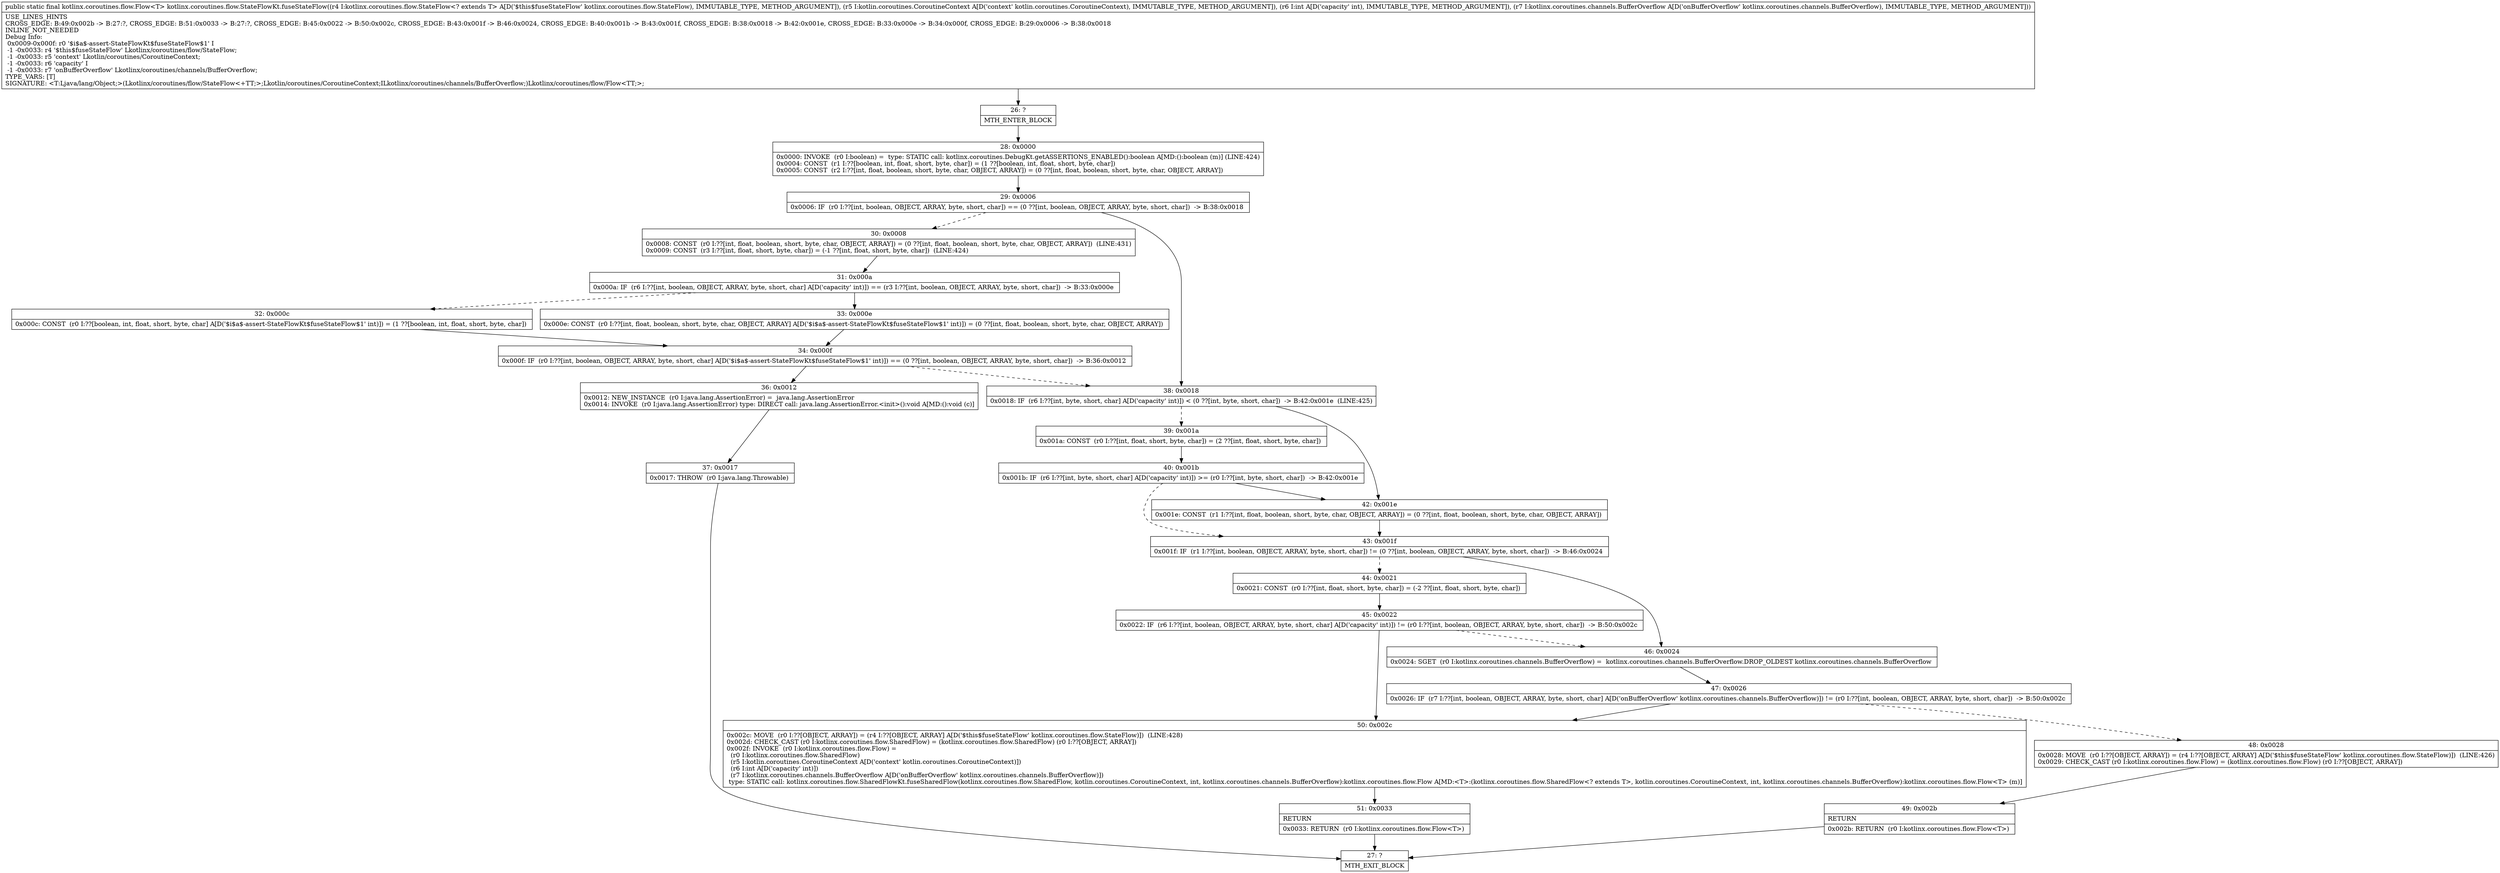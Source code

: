 digraph "CFG forkotlinx.coroutines.flow.StateFlowKt.fuseStateFlow(Lkotlinx\/coroutines\/flow\/StateFlow;Lkotlin\/coroutines\/CoroutineContext;ILkotlinx\/coroutines\/channels\/BufferOverflow;)Lkotlinx\/coroutines\/flow\/Flow;" {
Node_26 [shape=record,label="{26\:\ ?|MTH_ENTER_BLOCK\l}"];
Node_28 [shape=record,label="{28\:\ 0x0000|0x0000: INVOKE  (r0 I:boolean) =  type: STATIC call: kotlinx.coroutines.DebugKt.getASSERTIONS_ENABLED():boolean A[MD:():boolean (m)] (LINE:424)\l0x0004: CONST  (r1 I:??[boolean, int, float, short, byte, char]) = (1 ??[boolean, int, float, short, byte, char]) \l0x0005: CONST  (r2 I:??[int, float, boolean, short, byte, char, OBJECT, ARRAY]) = (0 ??[int, float, boolean, short, byte, char, OBJECT, ARRAY]) \l}"];
Node_29 [shape=record,label="{29\:\ 0x0006|0x0006: IF  (r0 I:??[int, boolean, OBJECT, ARRAY, byte, short, char]) == (0 ??[int, boolean, OBJECT, ARRAY, byte, short, char])  \-\> B:38:0x0018 \l}"];
Node_30 [shape=record,label="{30\:\ 0x0008|0x0008: CONST  (r0 I:??[int, float, boolean, short, byte, char, OBJECT, ARRAY]) = (0 ??[int, float, boolean, short, byte, char, OBJECT, ARRAY])  (LINE:431)\l0x0009: CONST  (r3 I:??[int, float, short, byte, char]) = (\-1 ??[int, float, short, byte, char])  (LINE:424)\l}"];
Node_31 [shape=record,label="{31\:\ 0x000a|0x000a: IF  (r6 I:??[int, boolean, OBJECT, ARRAY, byte, short, char] A[D('capacity' int)]) == (r3 I:??[int, boolean, OBJECT, ARRAY, byte, short, char])  \-\> B:33:0x000e \l}"];
Node_32 [shape=record,label="{32\:\ 0x000c|0x000c: CONST  (r0 I:??[boolean, int, float, short, byte, char] A[D('$i$a$\-assert\-StateFlowKt$fuseStateFlow$1' int)]) = (1 ??[boolean, int, float, short, byte, char]) \l}"];
Node_34 [shape=record,label="{34\:\ 0x000f|0x000f: IF  (r0 I:??[int, boolean, OBJECT, ARRAY, byte, short, char] A[D('$i$a$\-assert\-StateFlowKt$fuseStateFlow$1' int)]) == (0 ??[int, boolean, OBJECT, ARRAY, byte, short, char])  \-\> B:36:0x0012 \l}"];
Node_36 [shape=record,label="{36\:\ 0x0012|0x0012: NEW_INSTANCE  (r0 I:java.lang.AssertionError) =  java.lang.AssertionError \l0x0014: INVOKE  (r0 I:java.lang.AssertionError) type: DIRECT call: java.lang.AssertionError.\<init\>():void A[MD:():void (c)]\l}"];
Node_37 [shape=record,label="{37\:\ 0x0017|0x0017: THROW  (r0 I:java.lang.Throwable) \l}"];
Node_27 [shape=record,label="{27\:\ ?|MTH_EXIT_BLOCK\l}"];
Node_33 [shape=record,label="{33\:\ 0x000e|0x000e: CONST  (r0 I:??[int, float, boolean, short, byte, char, OBJECT, ARRAY] A[D('$i$a$\-assert\-StateFlowKt$fuseStateFlow$1' int)]) = (0 ??[int, float, boolean, short, byte, char, OBJECT, ARRAY]) \l}"];
Node_38 [shape=record,label="{38\:\ 0x0018|0x0018: IF  (r6 I:??[int, byte, short, char] A[D('capacity' int)]) \< (0 ??[int, byte, short, char])  \-\> B:42:0x001e  (LINE:425)\l}"];
Node_39 [shape=record,label="{39\:\ 0x001a|0x001a: CONST  (r0 I:??[int, float, short, byte, char]) = (2 ??[int, float, short, byte, char]) \l}"];
Node_40 [shape=record,label="{40\:\ 0x001b|0x001b: IF  (r6 I:??[int, byte, short, char] A[D('capacity' int)]) \>= (r0 I:??[int, byte, short, char])  \-\> B:42:0x001e \l}"];
Node_43 [shape=record,label="{43\:\ 0x001f|0x001f: IF  (r1 I:??[int, boolean, OBJECT, ARRAY, byte, short, char]) != (0 ??[int, boolean, OBJECT, ARRAY, byte, short, char])  \-\> B:46:0x0024 \l}"];
Node_44 [shape=record,label="{44\:\ 0x0021|0x0021: CONST  (r0 I:??[int, float, short, byte, char]) = (\-2 ??[int, float, short, byte, char]) \l}"];
Node_45 [shape=record,label="{45\:\ 0x0022|0x0022: IF  (r6 I:??[int, boolean, OBJECT, ARRAY, byte, short, char] A[D('capacity' int)]) != (r0 I:??[int, boolean, OBJECT, ARRAY, byte, short, char])  \-\> B:50:0x002c \l}"];
Node_50 [shape=record,label="{50\:\ 0x002c|0x002c: MOVE  (r0 I:??[OBJECT, ARRAY]) = (r4 I:??[OBJECT, ARRAY] A[D('$this$fuseStateFlow' kotlinx.coroutines.flow.StateFlow)])  (LINE:428)\l0x002d: CHECK_CAST (r0 I:kotlinx.coroutines.flow.SharedFlow) = (kotlinx.coroutines.flow.SharedFlow) (r0 I:??[OBJECT, ARRAY]) \l0x002f: INVOKE  (r0 I:kotlinx.coroutines.flow.Flow) = \l  (r0 I:kotlinx.coroutines.flow.SharedFlow)\l  (r5 I:kotlin.coroutines.CoroutineContext A[D('context' kotlin.coroutines.CoroutineContext)])\l  (r6 I:int A[D('capacity' int)])\l  (r7 I:kotlinx.coroutines.channels.BufferOverflow A[D('onBufferOverflow' kotlinx.coroutines.channels.BufferOverflow)])\l type: STATIC call: kotlinx.coroutines.flow.SharedFlowKt.fuseSharedFlow(kotlinx.coroutines.flow.SharedFlow, kotlin.coroutines.CoroutineContext, int, kotlinx.coroutines.channels.BufferOverflow):kotlinx.coroutines.flow.Flow A[MD:\<T\>:(kotlinx.coroutines.flow.SharedFlow\<? extends T\>, kotlin.coroutines.CoroutineContext, int, kotlinx.coroutines.channels.BufferOverflow):kotlinx.coroutines.flow.Flow\<T\> (m)]\l}"];
Node_51 [shape=record,label="{51\:\ 0x0033|RETURN\l|0x0033: RETURN  (r0 I:kotlinx.coroutines.flow.Flow\<T\>) \l}"];
Node_46 [shape=record,label="{46\:\ 0x0024|0x0024: SGET  (r0 I:kotlinx.coroutines.channels.BufferOverflow) =  kotlinx.coroutines.channels.BufferOverflow.DROP_OLDEST kotlinx.coroutines.channels.BufferOverflow \l}"];
Node_47 [shape=record,label="{47\:\ 0x0026|0x0026: IF  (r7 I:??[int, boolean, OBJECT, ARRAY, byte, short, char] A[D('onBufferOverflow' kotlinx.coroutines.channels.BufferOverflow)]) != (r0 I:??[int, boolean, OBJECT, ARRAY, byte, short, char])  \-\> B:50:0x002c \l}"];
Node_48 [shape=record,label="{48\:\ 0x0028|0x0028: MOVE  (r0 I:??[OBJECT, ARRAY]) = (r4 I:??[OBJECT, ARRAY] A[D('$this$fuseStateFlow' kotlinx.coroutines.flow.StateFlow)])  (LINE:426)\l0x0029: CHECK_CAST (r0 I:kotlinx.coroutines.flow.Flow) = (kotlinx.coroutines.flow.Flow) (r0 I:??[OBJECT, ARRAY]) \l}"];
Node_49 [shape=record,label="{49\:\ 0x002b|RETURN\l|0x002b: RETURN  (r0 I:kotlinx.coroutines.flow.Flow\<T\>) \l}"];
Node_42 [shape=record,label="{42\:\ 0x001e|0x001e: CONST  (r1 I:??[int, float, boolean, short, byte, char, OBJECT, ARRAY]) = (0 ??[int, float, boolean, short, byte, char, OBJECT, ARRAY]) \l}"];
MethodNode[shape=record,label="{public static final kotlinx.coroutines.flow.Flow\<T\> kotlinx.coroutines.flow.StateFlowKt.fuseStateFlow((r4 I:kotlinx.coroutines.flow.StateFlow\<? extends T\> A[D('$this$fuseStateFlow' kotlinx.coroutines.flow.StateFlow), IMMUTABLE_TYPE, METHOD_ARGUMENT]), (r5 I:kotlin.coroutines.CoroutineContext A[D('context' kotlin.coroutines.CoroutineContext), IMMUTABLE_TYPE, METHOD_ARGUMENT]), (r6 I:int A[D('capacity' int), IMMUTABLE_TYPE, METHOD_ARGUMENT]), (r7 I:kotlinx.coroutines.channels.BufferOverflow A[D('onBufferOverflow' kotlinx.coroutines.channels.BufferOverflow), IMMUTABLE_TYPE, METHOD_ARGUMENT]))  | USE_LINES_HINTS\lCROSS_EDGE: B:49:0x002b \-\> B:27:?, CROSS_EDGE: B:51:0x0033 \-\> B:27:?, CROSS_EDGE: B:45:0x0022 \-\> B:50:0x002c, CROSS_EDGE: B:43:0x001f \-\> B:46:0x0024, CROSS_EDGE: B:40:0x001b \-\> B:43:0x001f, CROSS_EDGE: B:38:0x0018 \-\> B:42:0x001e, CROSS_EDGE: B:33:0x000e \-\> B:34:0x000f, CROSS_EDGE: B:29:0x0006 \-\> B:38:0x0018\lINLINE_NOT_NEEDED\lDebug Info:\l  0x0009\-0x000f: r0 '$i$a$\-assert\-StateFlowKt$fuseStateFlow$1' I\l  \-1 \-0x0033: r4 '$this$fuseStateFlow' Lkotlinx\/coroutines\/flow\/StateFlow;\l  \-1 \-0x0033: r5 'context' Lkotlin\/coroutines\/CoroutineContext;\l  \-1 \-0x0033: r6 'capacity' I\l  \-1 \-0x0033: r7 'onBufferOverflow' Lkotlinx\/coroutines\/channels\/BufferOverflow;\lTYPE_VARS: [T]\lSIGNATURE: \<T:Ljava\/lang\/Object;\>(Lkotlinx\/coroutines\/flow\/StateFlow\<+TT;\>;Lkotlin\/coroutines\/CoroutineContext;ILkotlinx\/coroutines\/channels\/BufferOverflow;)Lkotlinx\/coroutines\/flow\/Flow\<TT;\>;\l}"];
MethodNode -> Node_26;Node_26 -> Node_28;
Node_28 -> Node_29;
Node_29 -> Node_30[style=dashed];
Node_29 -> Node_38;
Node_30 -> Node_31;
Node_31 -> Node_32[style=dashed];
Node_31 -> Node_33;
Node_32 -> Node_34;
Node_34 -> Node_36;
Node_34 -> Node_38[style=dashed];
Node_36 -> Node_37;
Node_37 -> Node_27;
Node_33 -> Node_34;
Node_38 -> Node_39[style=dashed];
Node_38 -> Node_42;
Node_39 -> Node_40;
Node_40 -> Node_42;
Node_40 -> Node_43[style=dashed];
Node_43 -> Node_44[style=dashed];
Node_43 -> Node_46;
Node_44 -> Node_45;
Node_45 -> Node_46[style=dashed];
Node_45 -> Node_50;
Node_50 -> Node_51;
Node_51 -> Node_27;
Node_46 -> Node_47;
Node_47 -> Node_48[style=dashed];
Node_47 -> Node_50;
Node_48 -> Node_49;
Node_49 -> Node_27;
Node_42 -> Node_43;
}


